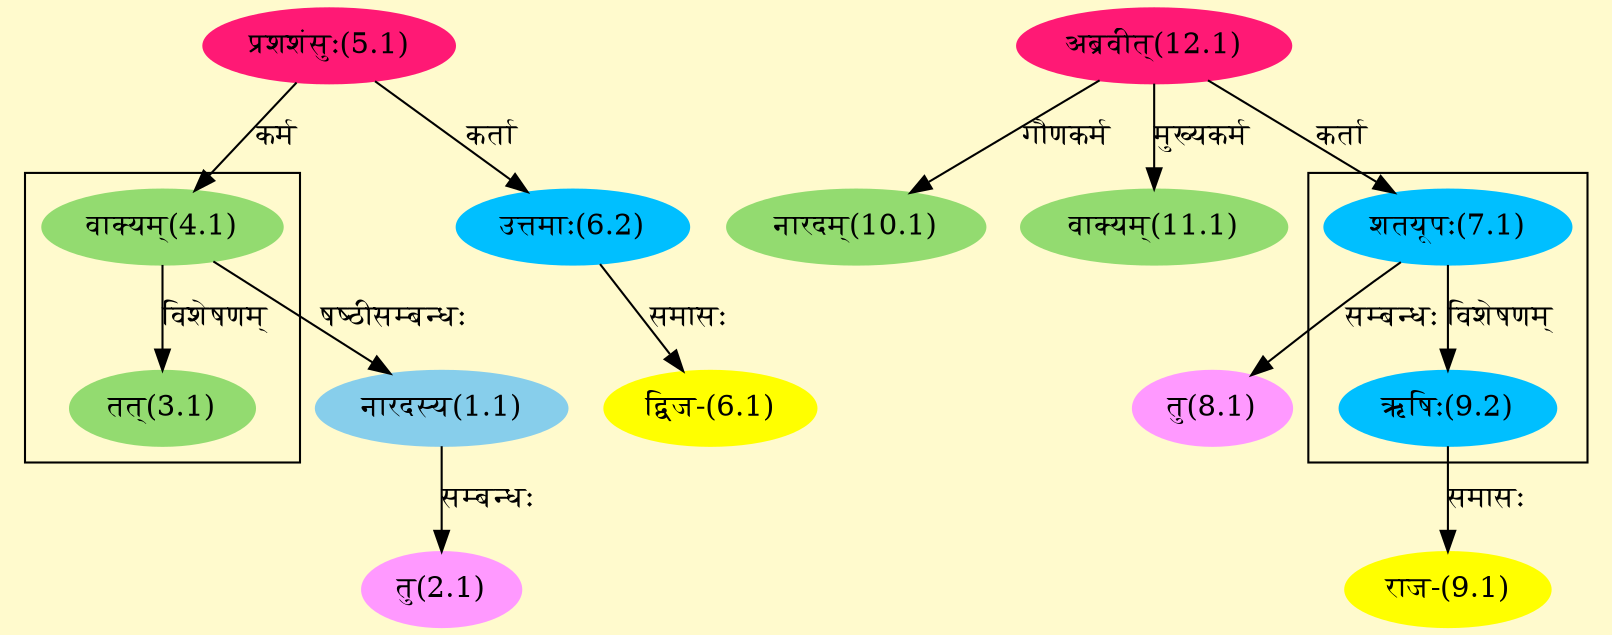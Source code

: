 digraph G{
rankdir=BT;
 compound=true;
 bgcolor="lemonchiffon1";

subgraph cluster_1{
Node3_1 [style=filled, color="#93DB70" label = "तत्(3.1)"]
Node4_1 [style=filled, color="#93DB70" label = "वाक्यम्(4.1)"]

}

subgraph cluster_2{
Node9_2 [style=filled, color="#00BFFF" label = "ऋषिः(9.2)"]
Node7_1 [style=filled, color="#00BFFF" label = "शतयूपः(7.1)"]

}
Node1_1 [style=filled, color="#87CEEB" label = "नारदस्य(1.1)"]
Node4_1 [style=filled, color="#93DB70" label = "वाक्यम्(4.1)"]
Node2_1 [style=filled, color="#FF99FF" label = "तु(2.1)"]
Node5_1 [style=filled, color="#FF1975" label = "प्रशशंसुः(5.1)"]
Node6_2 [style=filled, color="#00BFFF" label = "उत्तमाः(6.2)"]
Node6_1 [style=filled, color="#FFFF00" label = "द्विज-(6.1)"]
Node7_1 [style=filled, color="#00BFFF" label = "शतयूपः(7.1)"]
Node12_1 [style=filled, color="#FF1975" label = "अब्रवीत्(12.1)"]
Node8_1 [style=filled, color="#FF99FF" label = "तु(8.1)"]
Node9_1 [style=filled, color="#FFFF00" label = "राज-(9.1)"]
Node9_2 [style=filled, color="#00BFFF" label = "ऋषिः(9.2)"]
Node10_1 [style=filled, color="#93DB70" label = "नारदम्(10.1)"]
Node11_1 [style=filled, color="#93DB70" label = "वाक्यम्(11.1)"]
/* Start of Relations section */

Node1_1 -> Node4_1 [  label="षष्ठीसम्बन्धः"  dir="back" ]
Node2_1 -> Node1_1 [  label="सम्बन्धः"  dir="back" ]
Node3_1 -> Node4_1 [  label="विशेषणम्"  dir="back" ]
Node4_1 -> Node5_1 [  label="कर्म"  dir="back" ]
Node6_1 -> Node6_2 [  label="समासः"  dir="back" ]
Node6_2 -> Node5_1 [  label="कर्ता"  dir="back" ]
Node7_1 -> Node12_1 [  label="कर्ता"  dir="back" ]
Node8_1 -> Node7_1 [  label="सम्बन्धः"  dir="back" ]
Node9_1 -> Node9_2 [  label="समासः"  dir="back" ]
Node9_2 -> Node7_1 [  label="विशेषणम्"  dir="back" ]
Node10_1 -> Node12_1 [  label="गौणकर्म"  dir="back" ]
Node11_1 -> Node12_1 [  label="मुख्यकर्म"  dir="back" ]
}
